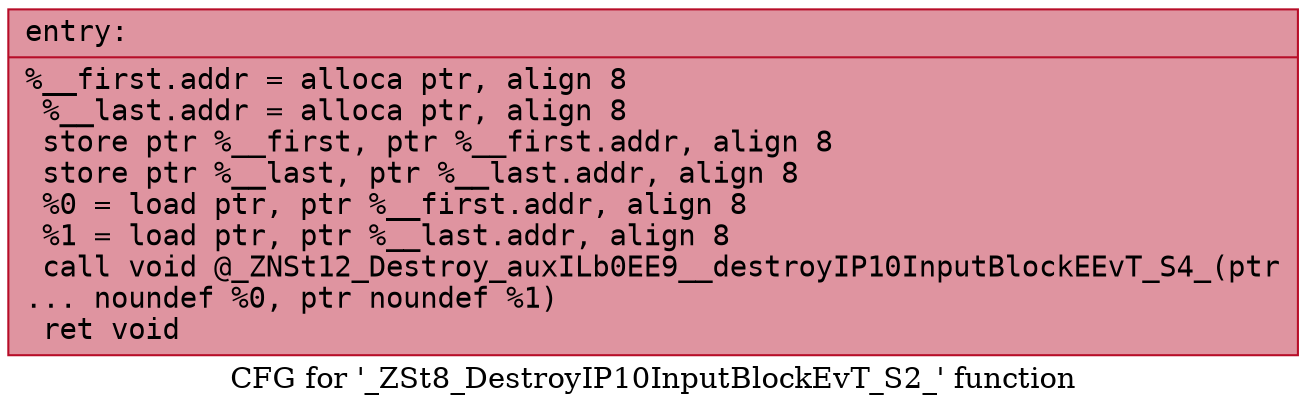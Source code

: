 digraph "CFG for '_ZSt8_DestroyIP10InputBlockEvT_S2_' function" {
	label="CFG for '_ZSt8_DestroyIP10InputBlockEvT_S2_' function";

	Node0x562c4e64a540 [shape=record,color="#b70d28ff", style=filled, fillcolor="#b70d2870" fontname="Courier",label="{entry:\l|  %__first.addr = alloca ptr, align 8\l  %__last.addr = alloca ptr, align 8\l  store ptr %__first, ptr %__first.addr, align 8\l  store ptr %__last, ptr %__last.addr, align 8\l  %0 = load ptr, ptr %__first.addr, align 8\l  %1 = load ptr, ptr %__last.addr, align 8\l  call void @_ZNSt12_Destroy_auxILb0EE9__destroyIP10InputBlockEEvT_S4_(ptr\l... noundef %0, ptr noundef %1)\l  ret void\l}"];
}
